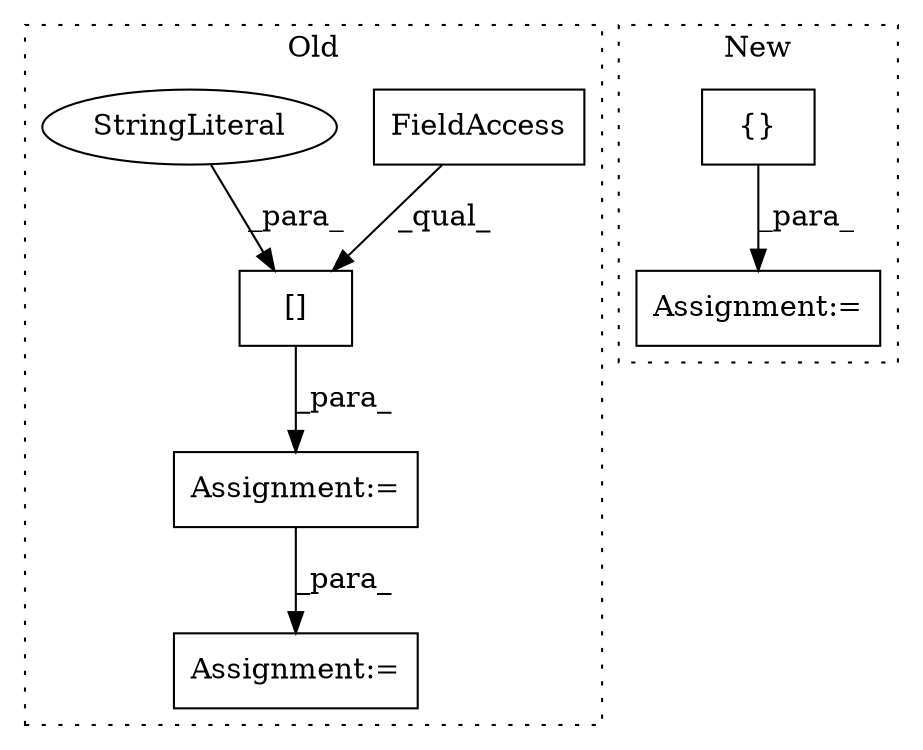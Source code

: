 digraph G {
subgraph cluster0 {
1 [label="[]" a="2" s="10235,10259" l="9,1" shape="box"];
4 [label="FieldAccess" a="22" s="10235" l="8" shape="box"];
5 [label="StringLiteral" a="45" s="10244" l="15" shape="ellipse"];
6 [label="Assignment:=" a="7" s="10234" l="1" shape="box"];
7 [label="Assignment:=" a="7" s="11285" l="1" shape="box"];
label = "Old";
style="dotted";
}
subgraph cluster1 {
2 [label="{}" a="4" s="11681,11699" l="1,1" shape="box"];
3 [label="Assignment:=" a="7" s="11714" l="1" shape="box"];
label = "New";
style="dotted";
}
1 -> 6 [label="_para_"];
2 -> 3 [label="_para_"];
4 -> 1 [label="_qual_"];
5 -> 1 [label="_para_"];
6 -> 7 [label="_para_"];
}